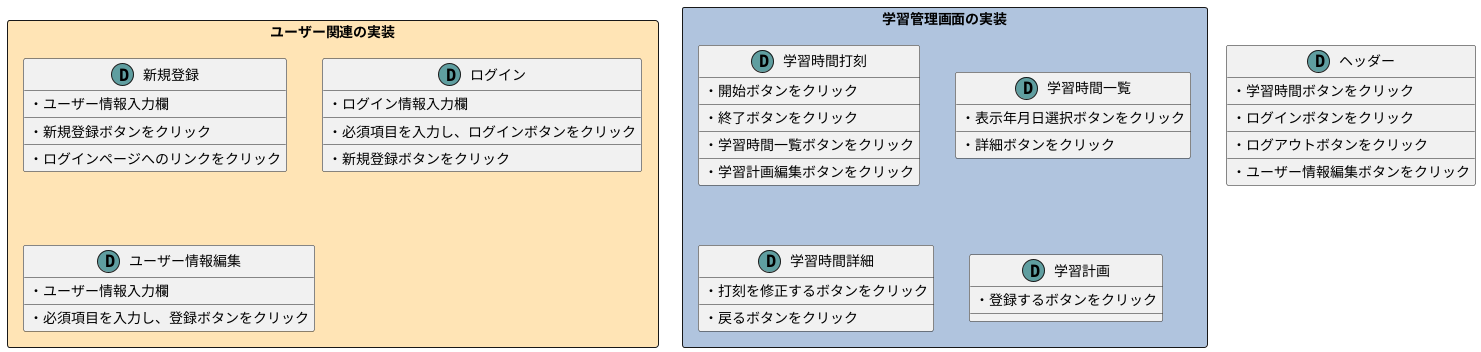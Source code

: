 @startuml displays

!define Display(name, desc) entity name as "desc" << (D,#5f9ea0) >>

Display(header, "ヘッダー") {
  ・学習時間ボタンをクリック
  __
  ・ログインボタンをクリック
  __
  ・ログアウトボタンをクリック
  __
  ・ユーザー情報編集ボタンをクリック
}
package "ユーザー関連の実装" <<Rectangle>> #ffe4b5 {

  Display(sign_up, "新規登録") {
    ・ユーザー情報入力欄
    __
    ・新規登録ボタンをクリック
    __
    ・ログインページへのリンクをクリック
  }

  Display(sign_in, "ログイン") {
    ・ログイン情報入力欄
    __
    ・必須項目を入力し、ログインボタンをクリック
    __
    ・新規登録ボタンをクリック
  }

  Display(edit_user, "ユーザー情報編集") {
    ・ユーザー情報入力欄
    __
    ・必須項目を入力し、登録ボタンをクリック
  }

}

package "学習管理画面の実装" <<Rectangle>> #b0c4de {

  Display(record_study, "学習時間打刻") {
    ・開始ボタンをクリック
    __
    ・終了ボタンをクリック
    __
    ・学習時間一覧ボタンをクリック
    __
    ・学習計画編集ボタンをクリック
  }

  Display(index_study, "学習時間一覧") {
    ・表示年月日選択ボタンをクリック
    __
    ・詳細ボタンをクリック
  }

  Display(show_study, "学習時間詳細") {
    ・打刻を修正するボタンをクリック
    __
    ・戻るボタンをクリック
  }

  Display(schedule, "学習計画") {
    ・登録するボタンをクリック
  }

}
@enduml

